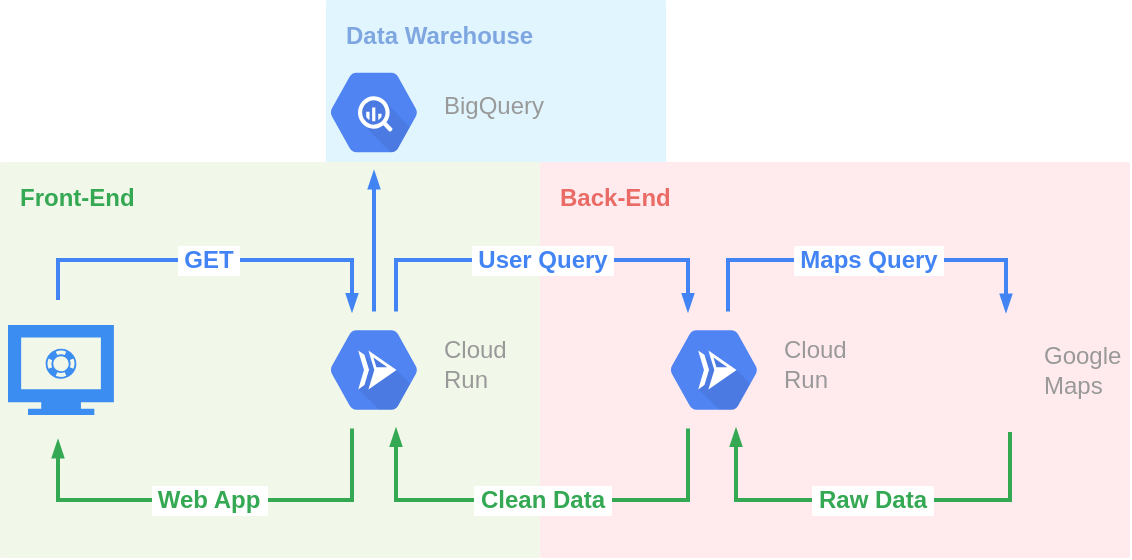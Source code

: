 <mxfile version="16.5.1" type="device"><diagram id="f106602c-feb2-e66a-4537-3a34d633f6aa" name="Page-1"><mxGraphModel dx="677" dy="419" grid="1" gridSize="1" guides="1" tooltips="1" connect="1" arrows="1" fold="1" page="1" pageScale="1" pageWidth="1169" pageHeight="827" background="none" math="0" shadow="0"><root><mxCell id="0"/><mxCell id="1" parent="0"/><mxCell id="AB5Zg6Us5wIa7hqtawIt-21" value="Data Warehouse" style="sketch=0;points=[[0,0,0],[0.25,0,0],[0.5,0,0],[0.75,0,0],[1,0,0],[1,0.25,0],[1,0.5,0],[1,0.75,0],[1,1,0],[0.75,1,0],[0.5,1,0],[0.25,1,0],[0,1,0],[0,0.75,0],[0,0.5,0],[0,0.25,0]];rounded=1;absoluteArcSize=1;arcSize=2;html=1;strokeColor=none;gradientColor=none;shadow=0;dashed=0;fontSize=12;fontColor=#7EA6E0;align=left;verticalAlign=top;spacing=10;spacingTop=-4;fillColor=#E1F5FE;labelBackgroundColor=none;fontFamily=Helvetica;fontStyle=1" vertex="1" parent="1"><mxGeometry x="429" y="60" width="170" height="82" as="geometry"/></mxCell><mxCell id="AB5Zg6Us5wIa7hqtawIt-20" value="Back-End" style="sketch=0;points=[[0,0,0],[0.25,0,0],[0.5,0,0],[0.75,0,0],[1,0,0],[1,0.25,0],[1,0.5,0],[1,0.75,0],[1,1,0],[0.75,1,0],[0.5,1,0],[0.25,1,0],[0,1,0],[0,0.75,0],[0,0.5,0],[0,0.25,0]];rounded=1;absoluteArcSize=1;arcSize=2;html=1;strokeColor=none;gradientColor=none;shadow=0;dashed=0;fontSize=12;fontColor=#EA6B66;align=left;verticalAlign=top;spacing=10;spacingTop=-4;fillColor=#FFEBEE;labelBackgroundColor=none;fontFamily=Helvetica;fontStyle=1" vertex="1" parent="1"><mxGeometry x="536" y="141" width="295" height="198" as="geometry"/></mxCell><mxCell id="AB5Zg6Us5wIa7hqtawIt-17" value="Front-End" style="sketch=0;points=[[0,0,0],[0.25,0,0],[0.5,0,0],[0.75,0,0],[1,0,0],[1,0.25,0],[1,0.5,0],[1,0.75,0],[1,1,0],[0.75,1,0],[0.5,1,0],[0.25,1,0],[0,1,0],[0,0.75,0],[0,0.5,0],[0,0.25,0]];rounded=1;absoluteArcSize=1;arcSize=2;html=1;strokeColor=none;gradientColor=none;shadow=0;dashed=0;fontSize=12;fontColor=#34A853;align=left;verticalAlign=top;spacing=10;spacingTop=-4;fillColor=#F1F8E9;labelBackgroundColor=none;fontFamily=Helvetica;fontStyle=1" vertex="1" parent="1"><mxGeometry x="266" y="141" width="270" height="198" as="geometry"/></mxCell><mxCell id="4zW4Vr03tq_hO_cJxsvT-1005" value="&amp;nbsp;GET&amp;nbsp;" style="edgeStyle=orthogonalEdgeStyle;shape=connector;rounded=0;orthogonalLoop=1;jettySize=auto;html=1;dashed=0;labelBackgroundColor=default;fontFamily=Helvetica;fontSize=12;fontColor=#4284F3;endArrow=blockThin;endFill=1;startSize=4;endSize=4;strokeColor=#4284F3;strokeWidth=2;labelPosition=center;verticalLabelPosition=middle;align=center;verticalAlign=middle;fontStyle=1" parent="1" target="4zW4Vr03tq_hO_cJxsvT-1001" edge="1"><mxGeometry x="-0.014" relative="1" as="geometry"><mxPoint x="295" y="210" as="sourcePoint"/><mxPoint x="442" y="210" as="targetPoint"/><Array as="points"><mxPoint x="295" y="190"/><mxPoint x="442" y="190"/></Array><mxPoint as="offset"/></mxGeometry></mxCell><mxCell id="4zW4Vr03tq_hO_cJxsvT-1008" value="&amp;nbsp;Web App&amp;nbsp;" style="edgeStyle=orthogonalEdgeStyle;shape=connector;rounded=0;orthogonalLoop=1;jettySize=auto;dashed=0;labelBackgroundColor=default;fontFamily=Helvetica;fontSize=12;fontColor=#34A853;endArrow=blockThin;endFill=1;startSize=4;endSize=4;strokeColor=#34A853;strokeWidth=2;labelPosition=center;verticalLabelPosition=middle;align=center;verticalAlign=middle;html=1;fontStyle=1" parent="1" source="4zW4Vr03tq_hO_cJxsvT-1001" edge="1"><mxGeometry x="0.013" relative="1" as="geometry"><mxPoint x="442" y="280" as="sourcePoint"/><mxPoint x="295" y="280" as="targetPoint"/><Array as="points"><mxPoint x="442" y="310"/><mxPoint x="295" y="310"/></Array><mxPoint as="offset"/></mxGeometry></mxCell><mxCell id="4zW4Vr03tq_hO_cJxsvT-1010" value="&amp;nbsp;User Query&amp;nbsp;" style="edgeStyle=orthogonalEdgeStyle;shape=connector;rounded=0;orthogonalLoop=1;jettySize=auto;html=1;dashed=0;labelBackgroundColor=default;fontFamily=Helvetica;fontSize=12;fontColor=#4284F3;endArrow=blockThin;endFill=1;startSize=4;endSize=4;strokeColor=#4284F3;strokeWidth=2;labelPosition=center;verticalLabelPosition=middle;align=center;verticalAlign=middle;fontStyle=1" parent="1" source="4zW4Vr03tq_hO_cJxsvT-1001" target="4zW4Vr03tq_hO_cJxsvT-1006" edge="1"><mxGeometry relative="1" as="geometry"><mxPoint x="464" y="210" as="sourcePoint"/><mxPoint x="610" y="220" as="targetPoint"/><Array as="points"><mxPoint x="464" y="190"/><mxPoint x="610" y="190"/></Array></mxGeometry></mxCell><mxCell id="w8v3KOWOiOokCawGT_f7-4" value="" style="edgeStyle=orthogonalEdgeStyle;shape=connector;rounded=0;orthogonalLoop=1;jettySize=auto;html=1;dashed=0;labelBackgroundColor=default;fontFamily=Helvetica;fontSize=12;fontColor=#4284F3;endArrow=blockThin;endFill=1;startSize=4;endSize=4;strokeColor=#4284F3;strokeWidth=2;" parent="1" source="4zW4Vr03tq_hO_cJxsvT-1001" target="w8v3KOWOiOokCawGT_f7-1" edge="1"><mxGeometry relative="1" as="geometry"/></mxCell><mxCell id="4zW4Vr03tq_hO_cJxsvT-1001" value="Cloud &lt;br&gt;Run" style="sketch=0;html=1;fillColor=#5184F3;strokeColor=none;verticalAlign=middle;labelPosition=right;verticalLabelPosition=middle;align=left;spacingTop=-6;fontSize=12;fontStyle=0;fontColor=#999999;shape=mxgraph.gcp2.hexIcon;prIcon=cloud_run;whiteSpace=wrap;" parent="1" vertex="1"><mxGeometry x="420" y="215.75" width="66" height="58.5" as="geometry"/></mxCell><mxCell id="4zW4Vr03tq_hO_cJxsvT-1013" value="&amp;nbsp;Clean Data&amp;nbsp;" style="edgeStyle=orthogonalEdgeStyle;shape=connector;rounded=0;orthogonalLoop=1;jettySize=auto;html=1;dashed=0;labelBackgroundColor=default;fontFamily=Helvetica;fontSize=12;fontColor=#34A853;endArrow=blockThin;endFill=1;startSize=4;endSize=4;strokeColor=#34A853;strokeWidth=2;labelPosition=center;verticalLabelPosition=middle;align=center;verticalAlign=middle;fontStyle=1" parent="1" source="4zW4Vr03tq_hO_cJxsvT-1006" target="4zW4Vr03tq_hO_cJxsvT-1001" edge="1"><mxGeometry relative="1" as="geometry"><mxPoint x="464" y="280" as="targetPoint"/><Array as="points"><mxPoint x="610" y="310"/><mxPoint x="464" y="310"/></Array></mxGeometry></mxCell><mxCell id="4zW4Vr03tq_hO_cJxsvT-1015" value="&amp;nbsp;Maps Query&amp;nbsp;" style="edgeStyle=orthogonalEdgeStyle;shape=connector;rounded=0;orthogonalLoop=1;jettySize=auto;html=1;dashed=0;labelBackgroundColor=default;fontFamily=Helvetica;fontSize=12;fontColor=#4284F3;endArrow=blockThin;endFill=1;startSize=4;endSize=4;strokeColor=#4284F3;strokeWidth=2;labelPosition=center;verticalLabelPosition=middle;align=center;verticalAlign=middle;fontStyle=1" parent="1" source="4zW4Vr03tq_hO_cJxsvT-1006" edge="1"><mxGeometry relative="1" as="geometry"><mxPoint x="769" y="216" as="targetPoint"/><Array as="points"><mxPoint x="630" y="190"/><mxPoint x="769" y="190"/></Array></mxGeometry></mxCell><mxCell id="4zW4Vr03tq_hO_cJxsvT-1006" value="Cloud &lt;br&gt;Run" style="sketch=0;html=1;fillColor=#5184F3;strokeColor=none;verticalAlign=middle;labelPosition=right;verticalLabelPosition=middle;align=left;spacingTop=-6;fontSize=12;fontStyle=0;fontColor=#999999;shape=mxgraph.gcp2.hexIcon;prIcon=cloud_run;whiteSpace=wrap;" parent="1" vertex="1"><mxGeometry x="590" y="215.75" width="66" height="58.5" as="geometry"/></mxCell><mxCell id="4zW4Vr03tq_hO_cJxsvT-1016" value="&amp;nbsp;Raw Data&amp;nbsp;" style="edgeStyle=orthogonalEdgeStyle;shape=connector;rounded=0;orthogonalLoop=1;jettySize=auto;html=1;dashed=0;labelBackgroundColor=default;fontFamily=Helvetica;fontSize=12;fontColor=#34A853;endArrow=blockThin;endFill=1;startSize=4;endSize=4;strokeColor=#34A853;strokeWidth=2;fontStyle=1" parent="1" target="4zW4Vr03tq_hO_cJxsvT-1006" edge="1"><mxGeometry relative="1" as="geometry"><mxPoint x="771" y="276" as="sourcePoint"/><mxPoint x="634" y="280" as="targetPoint"/><Array as="points"><mxPoint x="771" y="310"/><mxPoint x="634" y="310"/></Array></mxGeometry></mxCell><mxCell id="4zW4Vr03tq_hO_cJxsvT-1017" value="" style="sketch=0;html=1;aspect=fixed;strokeColor=none;shadow=0;align=left;verticalAlign=middle;fillColor=#3B8DF1;shape=mxgraph.gcp2.monitor;fontFamily=Helvetica;fontSize=14;fontColor=#999999;whiteSpace=wrap;labelPosition=right;verticalLabelPosition=middle;fontStyle=1" parent="1" vertex="1"><mxGeometry x="270" y="222.5" width="52.94" height="45" as="geometry"/></mxCell><mxCell id="w8v3KOWOiOokCawGT_f7-1" value="&lt;span style=&quot;font-size: 12px;&quot;&gt;BigQuery&lt;/span&gt;" style="sketch=0;html=1;fillColor=#5184F3;strokeColor=none;verticalAlign=middle;labelPosition=right;verticalLabelPosition=middle;align=left;spacingTop=-6;fontSize=12;fontStyle=0;fontColor=#999999;shape=mxgraph.gcp2.hexIcon;prIcon=bigquery" parent="1" vertex="1"><mxGeometry x="420" y="87" width="66" height="58.5" as="geometry"/></mxCell><mxCell id="AB5Zg6Us5wIa7hqtawIt-5" value="" style="shape=image;verticalLabelPosition=bottom;labelBackgroundColor=default;verticalAlign=top;aspect=fixed;imageAspect=0;image=https://streamlit.io/images/brand/streamlit-logo-primary-colormark-darktext.png;" vertex="1" parent="1"><mxGeometry x="360" y="219" width="68.43" height="40.01" as="geometry"/></mxCell><mxCell id="AB5Zg6Us5wIa7hqtawIt-12" value="" style="shape=image;verticalLabelPosition=bottom;labelBackgroundColor=default;verticalAlign=top;aspect=fixed;imageAspect=0;image=https://cdn.iconscout.com/icon/free/png-256/flask-51-285137.png;" vertex="1" parent="1"><mxGeometry x="558" y="222.99" width="41" height="41" as="geometry"/></mxCell><mxCell id="AB5Zg6Us5wIa7hqtawIt-14" value="Google Maps" style="shape=image;verticalLabelPosition=middle;labelBackgroundColor=none;verticalAlign=middle;aspect=fixed;imageAspect=0;image=https://upload.wikimedia.org/wikipedia/commons/thumb/a/aa/Google_Maps_icon_%282020%29.svg/536px-Google_Maps_icon_%282020%29.svg.png;fontColor=#999999;labelPosition=right;align=left;whiteSpace=wrap;fontStyle=0" vertex="1" parent="1"><mxGeometry x="756.27" y="224" width="29.24" height="42" as="geometry"/></mxCell></root></mxGraphModel></diagram></mxfile>